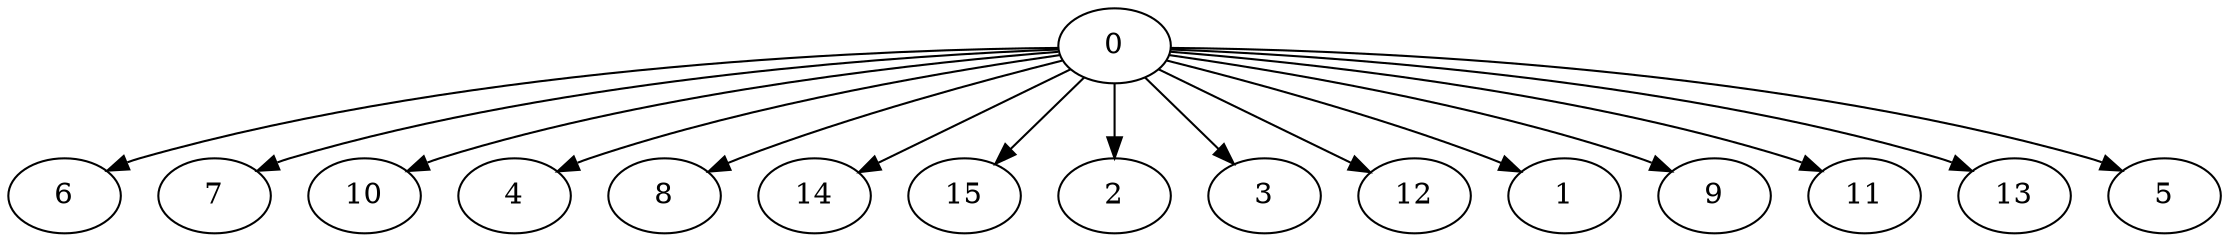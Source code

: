 digraph "Fork_Nodes_16_CCR_10.01_WeightType_Random#1" {
	graph ["Duplicate states"=0,
		GraphType=Fork,
		"Max states in OPEN"=0,
		Modes="120000ms; topo-ordered tasks, ; Pruning: task equivalence, fixed order ready list, ; F-value: ; Optimisation: best schedule length (\
SL) optimisation on equal, ",
		NumberOfTasks=16,
		"Pruned using list schedule length"=41,
		"States removed from OPEN"=0,
		TargetSystem="Homogeneous-2",
		"Time to schedule (ms)"=84,
		"Total idle time"=27,
		"Total schedule length"=56,
		"Total sequential time"=85,
		"Total states created"=131
	];
	0	["Finish time"=3,
		Processor=0,
		"Start time"=0,
		Weight=3];
	6	["Finish time"=40,
		Processor=1,
		"Start time"=30,
		Weight=10];
	0 -> 6	[Weight=27];
	7	["Finish time"=15,
		Processor=0,
		"Start time"=6,
		Weight=9];
	0 -> 7	[Weight=44];
	10	["Finish time"=56,
		Processor=1,
		"Start time"=47,
		Weight=9];
	0 -> 10	[Weight=44];
	4	["Finish time"=42,
		Processor=0,
		"Start time"=35,
		Weight=7];
	0 -> 4	[Weight=80];
	8	["Finish time"=28,
		Processor=1,
		"Start time"=21,
		Weight=7];
	0 -> 8	[Weight=18];
	14	["Finish time"=53,
		Processor=0,
		"Start time"=46,
		Weight=7];
	0 -> 14	[Weight=89];
	15	["Finish time"=25,
		Processor=0,
		"Start time"=19,
		Weight=6];
	0 -> 15	[Weight=62];
	2	["Finish time"=30,
		Processor=0,
		"Start time"=25,
		Weight=5];
	0 -> 2	[Weight=62];
	3	["Finish time"=46,
		Processor=0,
		"Start time"=42,
		Weight=4];
	0 -> 3	[Weight=80];
	12	["Finish time"=19,
		Processor=0,
		"Start time"=15,
		Weight=4];
	0 -> 12	[Weight=53];
	1	["Finish time"=33,
		Processor=0,
		"Start time"=30,
		Weight=3];
	0 -> 1	[Weight=62];
	9	["Finish time"=56,
		Processor=0,
		"Start time"=53,
		Weight=3];
	0 -> 9	[Weight=89];
	11	["Finish time"=6,
		Processor=0,
		"Start time"=3,
		Weight=3];
	0 -> 11	[Weight=35];
	13	["Finish time"=43,
		Processor=1,
		"Start time"=40,
		Weight=3];
	0 -> 13	[Weight=35];
	5	["Finish time"=35,
		Processor=0,
		"Start time"=33,
		Weight=2];
	0 -> 5	[Weight=71];
}
